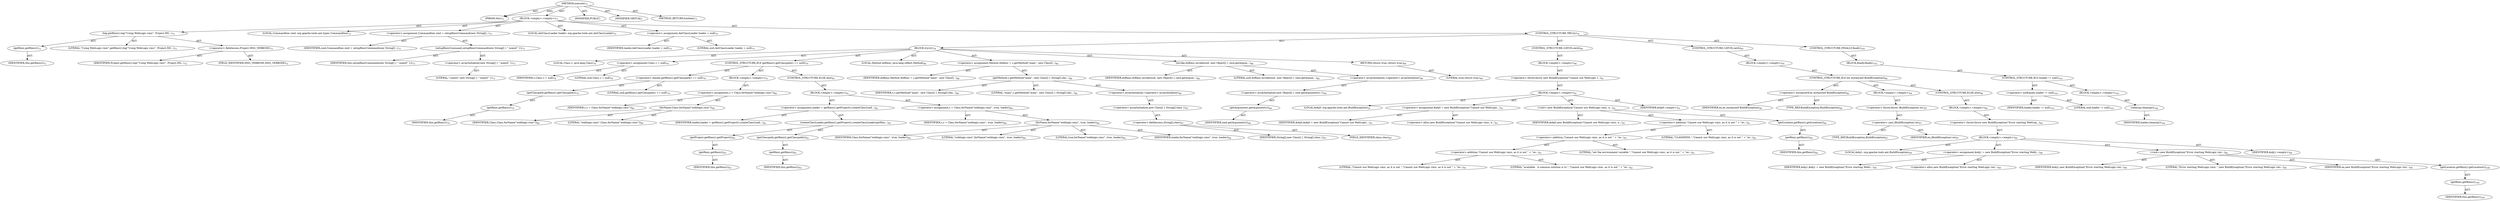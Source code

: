 digraph "execute" {  
"111669149696" [label = <(METHOD,execute)<SUB>71</SUB>> ]
"115964116992" [label = <(PARAM,this)<SUB>71</SUB>> ]
"25769803776" [label = <(BLOCK,&lt;empty&gt;,&lt;empty&gt;)<SUB>71</SUB>> ]
"30064771072" [label = <(log,getRmic().log(&quot;Using WebLogic rmic&quot;, Project.MS...)<SUB>72</SUB>> ]
"30064771073" [label = <(getRmic,getRmic())<SUB>72</SUB>> ]
"68719476736" [label = <(IDENTIFIER,this,getRmic())<SUB>72</SUB>> ]
"90194313216" [label = <(LITERAL,&quot;Using WebLogic rmic&quot;,getRmic().log(&quot;Using WebLogic rmic&quot;, Project.MS...)<SUB>72</SUB>> ]
"30064771074" [label = <(&lt;operator&gt;.fieldAccess,Project.MSG_VERBOSE)<SUB>72</SUB>> ]
"68719476743" [label = <(IDENTIFIER,Project,getRmic().log(&quot;Using WebLogic rmic&quot;, Project.MS...)<SUB>72</SUB>> ]
"55834574848" [label = <(FIELD_IDENTIFIER,MSG_VERBOSE,MSG_VERBOSE)<SUB>72</SUB>> ]
"94489280512" [label = <(LOCAL,Commandline cmd: org.apache.tools.ant.types.Commandline)<SUB>73</SUB>> ]
"30064771075" [label = <(&lt;operator&gt;.assignment,Commandline cmd = setupRmicCommand(new String[]...)<SUB>73</SUB>> ]
"68719476744" [label = <(IDENTIFIER,cmd,Commandline cmd = setupRmicCommand(new String[]...)<SUB>73</SUB>> ]
"30064771076" [label = <(setupRmicCommand,setupRmicCommand(new String[] { &quot;-noexit&quot; }))<SUB>73</SUB>> ]
"68719476737" [label = <(IDENTIFIER,this,setupRmicCommand(new String[] { &quot;-noexit&quot; }))<SUB>73</SUB>> ]
"30064771077" [label = <(&lt;operator&gt;.arrayInitializer,new String[] { &quot;-noexit&quot; })<SUB>73</SUB>> ]
"90194313217" [label = <(LITERAL,&quot;-noexit&quot;,new String[] { &quot;-noexit&quot; })<SUB>73</SUB>> ]
"94489280513" [label = <(LOCAL,AntClassLoader loader: org.apache.tools.ant.AntClassLoader)<SUB>75</SUB>> ]
"30064771078" [label = <(&lt;operator&gt;.assignment,AntClassLoader loader = null)<SUB>75</SUB>> ]
"68719476745" [label = <(IDENTIFIER,loader,AntClassLoader loader = null)<SUB>75</SUB>> ]
"90194313218" [label = <(LITERAL,null,AntClassLoader loader = null)<SUB>75</SUB>> ]
"47244640256" [label = <(CONTROL_STRUCTURE,TRY,try)<SUB>76</SUB>> ]
"25769803777" [label = <(BLOCK,try,try)<SUB>76</SUB>> ]
"94489280514" [label = <(LOCAL,Class c: java.lang.Class)<SUB>78</SUB>> ]
"30064771079" [label = <(&lt;operator&gt;.assignment,Class c = null)<SUB>78</SUB>> ]
"68719476746" [label = <(IDENTIFIER,c,Class c = null)<SUB>78</SUB>> ]
"90194313219" [label = <(LITERAL,null,Class c = null)<SUB>78</SUB>> ]
"47244640257" [label = <(CONTROL_STRUCTURE,IF,if (getRmic().getClasspath() == null))<SUB>79</SUB>> ]
"30064771080" [label = <(&lt;operator&gt;.equals,getRmic().getClasspath() == null)<SUB>79</SUB>> ]
"30064771081" [label = <(getClasspath,getRmic().getClasspath())<SUB>79</SUB>> ]
"30064771082" [label = <(getRmic,getRmic())<SUB>79</SUB>> ]
"68719476738" [label = <(IDENTIFIER,this,getRmic())<SUB>79</SUB>> ]
"90194313220" [label = <(LITERAL,null,getRmic().getClasspath() == null)<SUB>79</SUB>> ]
"25769803778" [label = <(BLOCK,&lt;empty&gt;,&lt;empty&gt;)<SUB>79</SUB>> ]
"30064771083" [label = <(&lt;operator&gt;.assignment,c = Class.forName(&quot;weblogic.rmic&quot;))<SUB>80</SUB>> ]
"68719476747" [label = <(IDENTIFIER,c,c = Class.forName(&quot;weblogic.rmic&quot;))<SUB>80</SUB>> ]
"30064771084" [label = <(forName,Class.forName(&quot;weblogic.rmic&quot;))<SUB>80</SUB>> ]
"68719476748" [label = <(IDENTIFIER,Class,Class.forName(&quot;weblogic.rmic&quot;))<SUB>80</SUB>> ]
"90194313221" [label = <(LITERAL,&quot;weblogic.rmic&quot;,Class.forName(&quot;weblogic.rmic&quot;))<SUB>80</SUB>> ]
"47244640258" [label = <(CONTROL_STRUCTURE,ELSE,else)<SUB>81</SUB>> ]
"25769803779" [label = <(BLOCK,&lt;empty&gt;,&lt;empty&gt;)<SUB>81</SUB>> ]
"30064771085" [label = <(&lt;operator&gt;.assignment,loader = getRmic().getProject().createClassLoad...)<SUB>82</SUB>> ]
"68719476749" [label = <(IDENTIFIER,loader,loader = getRmic().getProject().createClassLoad...)<SUB>82</SUB>> ]
"30064771086" [label = <(createClassLoader,getRmic().getProject().createClassLoader(getRmi...)<SUB>83</SUB>> ]
"30064771087" [label = <(getProject,getRmic().getProject())<SUB>83</SUB>> ]
"30064771088" [label = <(getRmic,getRmic())<SUB>83</SUB>> ]
"68719476740" [label = <(IDENTIFIER,this,getRmic())<SUB>83</SUB>> ]
"30064771089" [label = <(getClasspath,getRmic().getClasspath())<SUB>83</SUB>> ]
"30064771090" [label = <(getRmic,getRmic())<SUB>83</SUB>> ]
"68719476739" [label = <(IDENTIFIER,this,getRmic())<SUB>83</SUB>> ]
"30064771091" [label = <(&lt;operator&gt;.assignment,c = Class.forName(&quot;weblogic.rmic&quot;, true, loader))<SUB>84</SUB>> ]
"68719476750" [label = <(IDENTIFIER,c,c = Class.forName(&quot;weblogic.rmic&quot;, true, loader))<SUB>84</SUB>> ]
"30064771092" [label = <(forName,forName(&quot;weblogic.rmic&quot;, true, loader))<SUB>84</SUB>> ]
"68719476751" [label = <(IDENTIFIER,Class,forName(&quot;weblogic.rmic&quot;, true, loader))<SUB>84</SUB>> ]
"90194313222" [label = <(LITERAL,&quot;weblogic.rmic&quot;,forName(&quot;weblogic.rmic&quot;, true, loader))<SUB>84</SUB>> ]
"90194313223" [label = <(LITERAL,true,forName(&quot;weblogic.rmic&quot;, true, loader))<SUB>84</SUB>> ]
"68719476752" [label = <(IDENTIFIER,loader,forName(&quot;weblogic.rmic&quot;, true, loader))<SUB>84</SUB>> ]
"94489280515" [label = <(LOCAL,Method doRmic: java.lang.reflect.Method)<SUB>86</SUB>> ]
"30064771093" [label = <(&lt;operator&gt;.assignment,Method doRmic = c.getMethod(&quot;main&quot;, new Class[]...)<SUB>86</SUB>> ]
"68719476753" [label = <(IDENTIFIER,doRmic,Method doRmic = c.getMethod(&quot;main&quot;, new Class[]...)<SUB>86</SUB>> ]
"30064771094" [label = <(getMethod,c.getMethod(&quot;main&quot;, new Class[] { String[].clas...)<SUB>86</SUB>> ]
"68719476754" [label = <(IDENTIFIER,c,c.getMethod(&quot;main&quot;, new Class[] { String[].clas...)<SUB>86</SUB>> ]
"90194313224" [label = <(LITERAL,&quot;main&quot;,c.getMethod(&quot;main&quot;, new Class[] { String[].clas...)<SUB>86</SUB>> ]
"30064771095" [label = <(&lt;operator&gt;.arrayInitializer,&lt;operator&gt;.arrayInitializer)<SUB>86</SUB>> ]
"30064771096" [label = <(&lt;operator&gt;.arrayInitializer,new Class[] { String[].class })<SUB>87</SUB>> ]
"30064771097" [label = <(&lt;operator&gt;.fieldAccess,String[].class)<SUB>87</SUB>> ]
"68719476755" [label = <(IDENTIFIER,String[],new Class[] { String[].class })<SUB>87</SUB>> ]
"55834574849" [label = <(FIELD_IDENTIFIER,class,class)<SUB>87</SUB>> ]
"30064771098" [label = <(invoke,doRmic.invoke(null, new Object[] { cmd.getArgum...)<SUB>88</SUB>> ]
"68719476756" [label = <(IDENTIFIER,doRmic,doRmic.invoke(null, new Object[] { cmd.getArgum...)<SUB>88</SUB>> ]
"90194313225" [label = <(LITERAL,null,doRmic.invoke(null, new Object[] { cmd.getArgum...)<SUB>88</SUB>> ]
"30064771099" [label = <(&lt;operator&gt;.arrayInitializer,&lt;operator&gt;.arrayInitializer)<SUB>88</SUB>> ]
"30064771100" [label = <(&lt;operator&gt;.arrayInitializer,new Object[] { cmd.getArguments() })<SUB>88</SUB>> ]
"30064771101" [label = <(getArguments,getArguments())<SUB>88</SUB>> ]
"68719476757" [label = <(IDENTIFIER,cmd,getArguments())<SUB>88</SUB>> ]
"146028888064" [label = <(RETURN,return true;,return true;)<SUB>89</SUB>> ]
"90194313226" [label = <(LITERAL,true,return true;)<SUB>89</SUB>> ]
"47244640259" [label = <(CONTROL_STRUCTURE,CATCH,catch)<SUB>90</SUB>> ]
"25769803780" [label = <(BLOCK,&lt;empty&gt;,&lt;empty&gt;)<SUB>90</SUB>> ]
"30064771102" [label = <(&lt;operator&gt;.throw,throw new BuildException(&quot;Cannot use WebLogic r...)<SUB>91</SUB>> ]
"25769803781" [label = <(BLOCK,&lt;empty&gt;,&lt;empty&gt;)<SUB>91</SUB>> ]
"94489280516" [label = <(LOCAL,$obj0: org.apache.tools.ant.BuildException)<SUB>91</SUB>> ]
"30064771103" [label = <(&lt;operator&gt;.assignment,$obj0 = new BuildException(&quot;Cannot use WebLogic...)<SUB>91</SUB>> ]
"68719476758" [label = <(IDENTIFIER,$obj0,$obj0 = new BuildException(&quot;Cannot use WebLogic...)<SUB>91</SUB>> ]
"30064771104" [label = <(&lt;operator&gt;.alloc,new BuildException(&quot;Cannot use WebLogic rmic, a...)<SUB>91</SUB>> ]
"30064771105" [label = <(&lt;init&gt;,new BuildException(&quot;Cannot use WebLogic rmic, a...)<SUB>91</SUB>> ]
"68719476759" [label = <(IDENTIFIER,$obj0,new BuildException(&quot;Cannot use WebLogic rmic, a...)<SUB>91</SUB>> ]
"30064771106" [label = <(&lt;operator&gt;.addition,&quot;Cannot use WebLogic rmic, as it is not &quot; + &quot;av...)<SUB>91</SUB>> ]
"30064771107" [label = <(&lt;operator&gt;.addition,&quot;Cannot use WebLogic rmic, as it is not &quot; + &quot;av...)<SUB>91</SUB>> ]
"30064771108" [label = <(&lt;operator&gt;.addition,&quot;Cannot use WebLogic rmic, as it is not &quot; + &quot;av...)<SUB>91</SUB>> ]
"90194313227" [label = <(LITERAL,&quot;Cannot use WebLogic rmic, as it is not &quot;,&quot;Cannot use WebLogic rmic, as it is not &quot; + &quot;av...)<SUB>91</SUB>> ]
"90194313228" [label = <(LITERAL,&quot;available.  A common solution is to &quot;,&quot;Cannot use WebLogic rmic, as it is not &quot; + &quot;av...)<SUB>92</SUB>> ]
"90194313229" [label = <(LITERAL,&quot;set the environment variable &quot;,&quot;Cannot use WebLogic rmic, as it is not &quot; + &quot;av...)<SUB>93</SUB>> ]
"90194313230" [label = <(LITERAL,&quot;CLASSPATH.&quot;,&quot;Cannot use WebLogic rmic, as it is not &quot; + &quot;av...)<SUB>94</SUB>> ]
"30064771109" [label = <(getLocation,getRmic().getLocation())<SUB>94</SUB>> ]
"30064771110" [label = <(getRmic,getRmic())<SUB>94</SUB>> ]
"68719476741" [label = <(IDENTIFIER,this,getRmic())<SUB>94</SUB>> ]
"68719476760" [label = <(IDENTIFIER,$obj0,&lt;empty&gt;)<SUB>91</SUB>> ]
"47244640260" [label = <(CONTROL_STRUCTURE,CATCH,catch)<SUB>95</SUB>> ]
"25769803782" [label = <(BLOCK,&lt;empty&gt;,&lt;empty&gt;)<SUB>95</SUB>> ]
"47244640261" [label = <(CONTROL_STRUCTURE,IF,if (ex instanceof BuildException))<SUB>96</SUB>> ]
"30064771111" [label = <(&lt;operator&gt;.instanceOf,ex instanceof BuildException)<SUB>96</SUB>> ]
"68719476761" [label = <(IDENTIFIER,ex,ex instanceof BuildException)<SUB>96</SUB>> ]
"180388626432" [label = <(TYPE_REF,BuildException,BuildException)<SUB>96</SUB>> ]
"25769803783" [label = <(BLOCK,&lt;empty&gt;,&lt;empty&gt;)<SUB>96</SUB>> ]
"30064771112" [label = <(&lt;operator&gt;.throw,throw (BuildException) ex;)<SUB>97</SUB>> ]
"30064771113" [label = <(&lt;operator&gt;.cast,(BuildException) ex)<SUB>97</SUB>> ]
"180388626433" [label = <(TYPE_REF,BuildException,BuildException)<SUB>97</SUB>> ]
"68719476762" [label = <(IDENTIFIER,ex,(BuildException) ex)<SUB>97</SUB>> ]
"47244640262" [label = <(CONTROL_STRUCTURE,ELSE,else)<SUB>98</SUB>> ]
"25769803784" [label = <(BLOCK,&lt;empty&gt;,&lt;empty&gt;)<SUB>98</SUB>> ]
"30064771114" [label = <(&lt;operator&gt;.throw,throw new BuildException(&quot;Error starting WebLog...)<SUB>99</SUB>> ]
"25769803785" [label = <(BLOCK,&lt;empty&gt;,&lt;empty&gt;)<SUB>99</SUB>> ]
"94489280517" [label = <(LOCAL,$obj1: org.apache.tools.ant.BuildException)<SUB>99</SUB>> ]
"30064771115" [label = <(&lt;operator&gt;.assignment,$obj1 = new BuildException(&quot;Error starting WebL...)<SUB>99</SUB>> ]
"68719476763" [label = <(IDENTIFIER,$obj1,$obj1 = new BuildException(&quot;Error starting WebL...)<SUB>99</SUB>> ]
"30064771116" [label = <(&lt;operator&gt;.alloc,new BuildException(&quot;Error starting WebLogic rmi...)<SUB>99</SUB>> ]
"30064771117" [label = <(&lt;init&gt;,new BuildException(&quot;Error starting WebLogic rmi...)<SUB>99</SUB>> ]
"68719476764" [label = <(IDENTIFIER,$obj1,new BuildException(&quot;Error starting WebLogic rmi...)<SUB>99</SUB>> ]
"90194313231" [label = <(LITERAL,&quot;Error starting WebLogic rmic: &quot;,new BuildException(&quot;Error starting WebLogic rmi...)<SUB>99</SUB>> ]
"68719476765" [label = <(IDENTIFIER,ex,new BuildException(&quot;Error starting WebLogic rmi...)<SUB>99</SUB>> ]
"30064771118" [label = <(getLocation,getRmic().getLocation())<SUB>100</SUB>> ]
"30064771119" [label = <(getRmic,getRmic())<SUB>100</SUB>> ]
"68719476742" [label = <(IDENTIFIER,this,getRmic())<SUB>100</SUB>> ]
"68719476766" [label = <(IDENTIFIER,$obj1,&lt;empty&gt;)<SUB>99</SUB>> ]
"47244640263" [label = <(CONTROL_STRUCTURE,FINALLY,finally)<SUB>102</SUB>> ]
"25769803786" [label = <(BLOCK,finally,finally)<SUB>102</SUB>> ]
"47244640264" [label = <(CONTROL_STRUCTURE,IF,if (loader != null))<SUB>103</SUB>> ]
"30064771120" [label = <(&lt;operator&gt;.notEquals,loader != null)<SUB>103</SUB>> ]
"68719476767" [label = <(IDENTIFIER,loader,loader != null)<SUB>103</SUB>> ]
"90194313232" [label = <(LITERAL,null,loader != null)<SUB>103</SUB>> ]
"25769803787" [label = <(BLOCK,&lt;empty&gt;,&lt;empty&gt;)<SUB>103</SUB>> ]
"30064771121" [label = <(cleanup,cleanup())<SUB>104</SUB>> ]
"68719476768" [label = <(IDENTIFIER,loader,cleanup())<SUB>104</SUB>> ]
"133143986176" [label = <(MODIFIER,PUBLIC)> ]
"133143986177" [label = <(MODIFIER,VIRTUAL)> ]
"128849018880" [label = <(METHOD_RETURN,boolean)<SUB>71</SUB>> ]
  "111669149696" -> "115964116992"  [ label = "AST: "] 
  "111669149696" -> "25769803776"  [ label = "AST: "] 
  "111669149696" -> "133143986176"  [ label = "AST: "] 
  "111669149696" -> "133143986177"  [ label = "AST: "] 
  "111669149696" -> "128849018880"  [ label = "AST: "] 
  "25769803776" -> "30064771072"  [ label = "AST: "] 
  "25769803776" -> "94489280512"  [ label = "AST: "] 
  "25769803776" -> "30064771075"  [ label = "AST: "] 
  "25769803776" -> "94489280513"  [ label = "AST: "] 
  "25769803776" -> "30064771078"  [ label = "AST: "] 
  "25769803776" -> "47244640256"  [ label = "AST: "] 
  "30064771072" -> "30064771073"  [ label = "AST: "] 
  "30064771072" -> "90194313216"  [ label = "AST: "] 
  "30064771072" -> "30064771074"  [ label = "AST: "] 
  "30064771073" -> "68719476736"  [ label = "AST: "] 
  "30064771074" -> "68719476743"  [ label = "AST: "] 
  "30064771074" -> "55834574848"  [ label = "AST: "] 
  "30064771075" -> "68719476744"  [ label = "AST: "] 
  "30064771075" -> "30064771076"  [ label = "AST: "] 
  "30064771076" -> "68719476737"  [ label = "AST: "] 
  "30064771076" -> "30064771077"  [ label = "AST: "] 
  "30064771077" -> "90194313217"  [ label = "AST: "] 
  "30064771078" -> "68719476745"  [ label = "AST: "] 
  "30064771078" -> "90194313218"  [ label = "AST: "] 
  "47244640256" -> "25769803777"  [ label = "AST: "] 
  "47244640256" -> "47244640259"  [ label = "AST: "] 
  "47244640256" -> "47244640260"  [ label = "AST: "] 
  "47244640256" -> "47244640263"  [ label = "AST: "] 
  "25769803777" -> "94489280514"  [ label = "AST: "] 
  "25769803777" -> "30064771079"  [ label = "AST: "] 
  "25769803777" -> "47244640257"  [ label = "AST: "] 
  "25769803777" -> "94489280515"  [ label = "AST: "] 
  "25769803777" -> "30064771093"  [ label = "AST: "] 
  "25769803777" -> "30064771098"  [ label = "AST: "] 
  "25769803777" -> "146028888064"  [ label = "AST: "] 
  "30064771079" -> "68719476746"  [ label = "AST: "] 
  "30064771079" -> "90194313219"  [ label = "AST: "] 
  "47244640257" -> "30064771080"  [ label = "AST: "] 
  "47244640257" -> "25769803778"  [ label = "AST: "] 
  "47244640257" -> "47244640258"  [ label = "AST: "] 
  "30064771080" -> "30064771081"  [ label = "AST: "] 
  "30064771080" -> "90194313220"  [ label = "AST: "] 
  "30064771081" -> "30064771082"  [ label = "AST: "] 
  "30064771082" -> "68719476738"  [ label = "AST: "] 
  "25769803778" -> "30064771083"  [ label = "AST: "] 
  "30064771083" -> "68719476747"  [ label = "AST: "] 
  "30064771083" -> "30064771084"  [ label = "AST: "] 
  "30064771084" -> "68719476748"  [ label = "AST: "] 
  "30064771084" -> "90194313221"  [ label = "AST: "] 
  "47244640258" -> "25769803779"  [ label = "AST: "] 
  "25769803779" -> "30064771085"  [ label = "AST: "] 
  "25769803779" -> "30064771091"  [ label = "AST: "] 
  "30064771085" -> "68719476749"  [ label = "AST: "] 
  "30064771085" -> "30064771086"  [ label = "AST: "] 
  "30064771086" -> "30064771087"  [ label = "AST: "] 
  "30064771086" -> "30064771089"  [ label = "AST: "] 
  "30064771087" -> "30064771088"  [ label = "AST: "] 
  "30064771088" -> "68719476740"  [ label = "AST: "] 
  "30064771089" -> "30064771090"  [ label = "AST: "] 
  "30064771090" -> "68719476739"  [ label = "AST: "] 
  "30064771091" -> "68719476750"  [ label = "AST: "] 
  "30064771091" -> "30064771092"  [ label = "AST: "] 
  "30064771092" -> "68719476751"  [ label = "AST: "] 
  "30064771092" -> "90194313222"  [ label = "AST: "] 
  "30064771092" -> "90194313223"  [ label = "AST: "] 
  "30064771092" -> "68719476752"  [ label = "AST: "] 
  "30064771093" -> "68719476753"  [ label = "AST: "] 
  "30064771093" -> "30064771094"  [ label = "AST: "] 
  "30064771094" -> "68719476754"  [ label = "AST: "] 
  "30064771094" -> "90194313224"  [ label = "AST: "] 
  "30064771094" -> "30064771095"  [ label = "AST: "] 
  "30064771095" -> "30064771096"  [ label = "AST: "] 
  "30064771096" -> "30064771097"  [ label = "AST: "] 
  "30064771097" -> "68719476755"  [ label = "AST: "] 
  "30064771097" -> "55834574849"  [ label = "AST: "] 
  "30064771098" -> "68719476756"  [ label = "AST: "] 
  "30064771098" -> "90194313225"  [ label = "AST: "] 
  "30064771098" -> "30064771099"  [ label = "AST: "] 
  "30064771099" -> "30064771100"  [ label = "AST: "] 
  "30064771100" -> "30064771101"  [ label = "AST: "] 
  "30064771101" -> "68719476757"  [ label = "AST: "] 
  "146028888064" -> "90194313226"  [ label = "AST: "] 
  "47244640259" -> "25769803780"  [ label = "AST: "] 
  "25769803780" -> "30064771102"  [ label = "AST: "] 
  "30064771102" -> "25769803781"  [ label = "AST: "] 
  "25769803781" -> "94489280516"  [ label = "AST: "] 
  "25769803781" -> "30064771103"  [ label = "AST: "] 
  "25769803781" -> "30064771105"  [ label = "AST: "] 
  "25769803781" -> "68719476760"  [ label = "AST: "] 
  "30064771103" -> "68719476758"  [ label = "AST: "] 
  "30064771103" -> "30064771104"  [ label = "AST: "] 
  "30064771105" -> "68719476759"  [ label = "AST: "] 
  "30064771105" -> "30064771106"  [ label = "AST: "] 
  "30064771105" -> "30064771109"  [ label = "AST: "] 
  "30064771106" -> "30064771107"  [ label = "AST: "] 
  "30064771106" -> "90194313230"  [ label = "AST: "] 
  "30064771107" -> "30064771108"  [ label = "AST: "] 
  "30064771107" -> "90194313229"  [ label = "AST: "] 
  "30064771108" -> "90194313227"  [ label = "AST: "] 
  "30064771108" -> "90194313228"  [ label = "AST: "] 
  "30064771109" -> "30064771110"  [ label = "AST: "] 
  "30064771110" -> "68719476741"  [ label = "AST: "] 
  "47244640260" -> "25769803782"  [ label = "AST: "] 
  "25769803782" -> "47244640261"  [ label = "AST: "] 
  "47244640261" -> "30064771111"  [ label = "AST: "] 
  "47244640261" -> "25769803783"  [ label = "AST: "] 
  "47244640261" -> "47244640262"  [ label = "AST: "] 
  "30064771111" -> "68719476761"  [ label = "AST: "] 
  "30064771111" -> "180388626432"  [ label = "AST: "] 
  "25769803783" -> "30064771112"  [ label = "AST: "] 
  "30064771112" -> "30064771113"  [ label = "AST: "] 
  "30064771113" -> "180388626433"  [ label = "AST: "] 
  "30064771113" -> "68719476762"  [ label = "AST: "] 
  "47244640262" -> "25769803784"  [ label = "AST: "] 
  "25769803784" -> "30064771114"  [ label = "AST: "] 
  "30064771114" -> "25769803785"  [ label = "AST: "] 
  "25769803785" -> "94489280517"  [ label = "AST: "] 
  "25769803785" -> "30064771115"  [ label = "AST: "] 
  "25769803785" -> "30064771117"  [ label = "AST: "] 
  "25769803785" -> "68719476766"  [ label = "AST: "] 
  "30064771115" -> "68719476763"  [ label = "AST: "] 
  "30064771115" -> "30064771116"  [ label = "AST: "] 
  "30064771117" -> "68719476764"  [ label = "AST: "] 
  "30064771117" -> "90194313231"  [ label = "AST: "] 
  "30064771117" -> "68719476765"  [ label = "AST: "] 
  "30064771117" -> "30064771118"  [ label = "AST: "] 
  "30064771118" -> "30064771119"  [ label = "AST: "] 
  "30064771119" -> "68719476742"  [ label = "AST: "] 
  "47244640263" -> "25769803786"  [ label = "AST: "] 
  "25769803786" -> "47244640264"  [ label = "AST: "] 
  "47244640264" -> "30064771120"  [ label = "AST: "] 
  "47244640264" -> "25769803787"  [ label = "AST: "] 
  "30064771120" -> "68719476767"  [ label = "AST: "] 
  "30064771120" -> "90194313232"  [ label = "AST: "] 
  "25769803787" -> "30064771121"  [ label = "AST: "] 
  "30064771121" -> "68719476768"  [ label = "AST: "] 
  "111669149696" -> "115964116992"  [ label = "DDG: "] 
}

